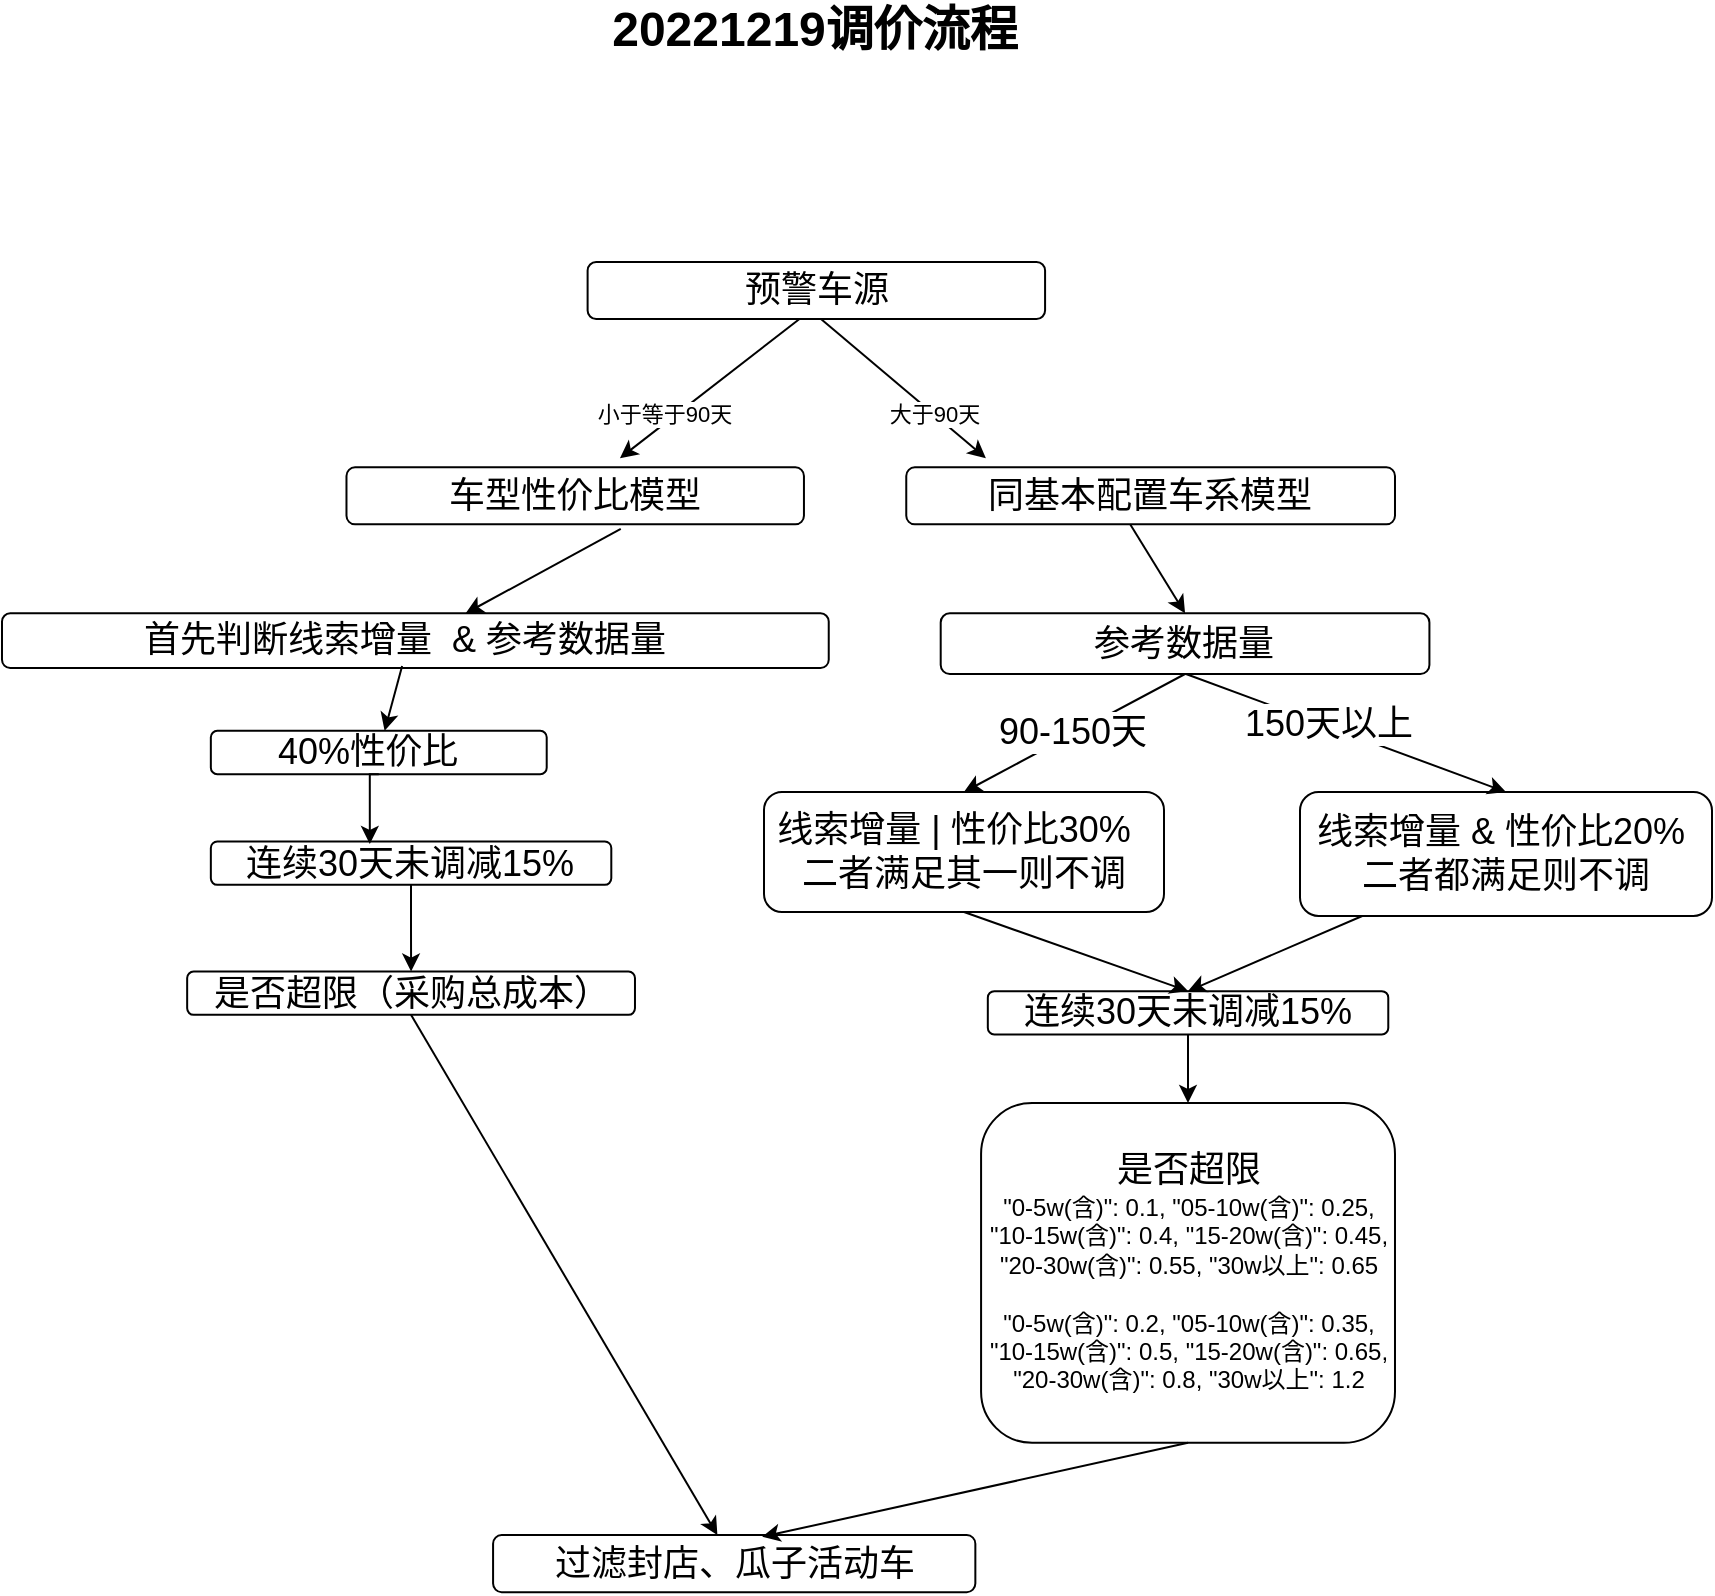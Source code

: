 <mxfile version="20.5.3" type="github">
  <diagram id="9H7ylQ0CBS7OcGbB-OY6" name="第 1 页">
    <mxGraphModel dx="1046" dy="490" grid="0" gridSize="10" guides="1" tooltips="1" connect="1" arrows="1" fold="1" page="1" pageScale="1" pageWidth="3300" pageHeight="4681" math="0" shadow="0">
      <root>
        <mxCell id="0" />
        <mxCell id="1" parent="0" />
        <mxCell id="XTFeWGf_-osxXNOz8sGO-1" value="&lt;font style=&quot;font-size: 24px;&quot;&gt;&lt;b&gt;20221219调价流程&lt;/b&gt;&lt;/font&gt;" style="text;html=1;strokeColor=none;fillColor=none;align=center;verticalAlign=middle;whiteSpace=wrap;rounded=0;" parent="1" vertex="1">
          <mxGeometry x="1327" y="251" width="297" height="30" as="geometry" />
        </mxCell>
        <mxCell id="XTFeWGf_-osxXNOz8sGO-26" value="" style="endArrow=classic;html=1;rounded=0;" parent="1" edge="1">
          <mxGeometry width="50" height="50" relative="1" as="geometry">
            <mxPoint x="1467.733" y="410.513" as="sourcePoint" />
            <mxPoint x="1377.954" y="480.101" as="targetPoint" />
          </mxGeometry>
        </mxCell>
        <mxCell id="XTFeWGf_-osxXNOz8sGO-27" value="小于等于90天" style="edgeLabel;html=1;align=center;verticalAlign=middle;resizable=0;points=[];" parent="XTFeWGf_-osxXNOz8sGO-26" vertex="1" connectable="0">
          <mxGeometry x="0.441" y="-5" relative="1" as="geometry">
            <mxPoint y="1" as="offset" />
          </mxGeometry>
        </mxCell>
        <mxCell id="XTFeWGf_-osxXNOz8sGO-28" value="&lt;font style=&quot;font-size: 18px;&quot;&gt;预警车源&lt;/font&gt;" style="rounded=1;whiteSpace=wrap;html=1;" parent="1" vertex="1">
          <mxGeometry x="1361.807" y="382" width="228.734" height="28.518" as="geometry" />
        </mxCell>
        <mxCell id="XTFeWGf_-osxXNOz8sGO-29" value="" style="endArrow=classic;html=1;rounded=0;" parent="1" edge="1">
          <mxGeometry width="50" height="50" relative="1" as="geometry">
            <mxPoint x="1478.498" y="410.513" as="sourcePoint" />
            <mxPoint x="1560.958" y="480.101" as="targetPoint" />
          </mxGeometry>
        </mxCell>
        <mxCell id="XTFeWGf_-osxXNOz8sGO-30" value="大于90天" style="edgeLabel;html=1;align=center;verticalAlign=middle;resizable=0;points=[];" parent="XTFeWGf_-osxXNOz8sGO-29" vertex="1" connectable="0">
          <mxGeometry x="0.441" y="-5" relative="1" as="geometry">
            <mxPoint y="-7" as="offset" />
          </mxGeometry>
        </mxCell>
        <mxCell id="XTFeWGf_-osxXNOz8sGO-31" value="&lt;font style=&quot;font-size: 18px;&quot;&gt;车型性价比模型&lt;/font&gt;" style="rounded=1;whiteSpace=wrap;html=1;" parent="1" vertex="1">
          <mxGeometry x="1241.239" y="484.664" width="228.734" height="28.518" as="geometry" />
        </mxCell>
        <mxCell id="XTFeWGf_-osxXNOz8sGO-32" value="&lt;font style=&quot;font-size: 18px;&quot;&gt;同基本配置车系模型&lt;/font&gt;" style="rounded=1;whiteSpace=wrap;html=1;" parent="1" vertex="1">
          <mxGeometry x="1521.128" y="484.664" width="244.364" height="28.518" as="geometry" />
        </mxCell>
        <mxCell id="XTFeWGf_-osxXNOz8sGO-33" value="" style="endArrow=classic;html=1;rounded=0;" parent="1" target="XTFeWGf_-osxXNOz8sGO-36" edge="1">
          <mxGeometry width="50" height="50" relative="1" as="geometry">
            <mxPoint x="1378.384" y="515.459" as="sourcePoint" />
            <mxPoint x="1435.008" y="589.61" as="targetPoint" />
          </mxGeometry>
        </mxCell>
        <mxCell id="XTFeWGf_-osxXNOz8sGO-34" value="" style="endArrow=classic;html=1;rounded=0;entryX=0.5;entryY=0;entryDx=0;entryDy=0;" parent="1" target="XTFeWGf_-osxXNOz8sGO-35" edge="1">
          <mxGeometry width="50" height="50" relative="1" as="geometry">
            <mxPoint x="1633.083" y="513.177" as="sourcePoint" />
            <mxPoint x="1515.745" y="587.328" as="targetPoint" />
          </mxGeometry>
        </mxCell>
        <mxCell id="XTFeWGf_-osxXNOz8sGO-35" value="&lt;font style=&quot;font-size: 18px;&quot;&gt;参考数据量&lt;/font&gt;" style="rounded=1;whiteSpace=wrap;html=1;" parent="1" vertex="1">
          <mxGeometry x="1538.35" y="557.67" width="244.36" height="30.33" as="geometry" />
        </mxCell>
        <mxCell id="XTFeWGf_-osxXNOz8sGO-36" value="&lt;font style=&quot;font-size: 18px;&quot;&gt;首先判断线索增量&amp;nbsp; &amp;amp;&amp;nbsp;&lt;/font&gt;&lt;span style=&quot;font-size: 18px;&quot;&gt;参考数据量&amp;nbsp;&amp;nbsp;&lt;/span&gt;" style="rounded=1;whiteSpace=wrap;html=1;" parent="1" vertex="1">
          <mxGeometry x="1069" y="557.67" width="413.37" height="27.33" as="geometry" />
        </mxCell>
        <mxCell id="XTFeWGf_-osxXNOz8sGO-37" value="&lt;span style=&quot;font-size: 18px;&quot;&gt;40%性价比&amp;nbsp;&amp;nbsp;&lt;/span&gt;" style="rounded=1;whiteSpace=wrap;html=1;" parent="1" vertex="1">
          <mxGeometry x="1173.42" y="616.417" width="167.933" height="21.674" as="geometry" />
        </mxCell>
        <mxCell id="XTFeWGf_-osxXNOz8sGO-39" value="&lt;span style=&quot;font-size: 18px;&quot;&gt;连续30天未调减15%&lt;/span&gt;" style="rounded=1;whiteSpace=wrap;html=1;" parent="1" vertex="1">
          <mxGeometry x="1173.42" y="671.741" width="200.228" height="21.674" as="geometry" />
        </mxCell>
        <mxCell id="XTFeWGf_-osxXNOz8sGO-41" value="&lt;span style=&quot;font-size: 18px;&quot;&gt;连续30天未调减15%&lt;/span&gt;" style="rounded=1;whiteSpace=wrap;html=1;" parent="1" vertex="1">
          <mxGeometry x="1561.91" y="746.564" width="200.228" height="21.674" as="geometry" />
        </mxCell>
        <mxCell id="XTFeWGf_-osxXNOz8sGO-43" value="&lt;span style=&quot;font-size: 18px;&quot;&gt;是否超限（采购总成本）&lt;/span&gt;" style="rounded=1;whiteSpace=wrap;html=1;" parent="1" vertex="1">
          <mxGeometry x="1161.579" y="736.762" width="223.911" height="21.674" as="geometry" />
        </mxCell>
        <mxCell id="XTFeWGf_-osxXNOz8sGO-44" value="" style="edgeStyle=orthogonalEdgeStyle;rounded=0;orthogonalLoop=1;jettySize=auto;html=1;fontSize=18;" parent="1" source="XTFeWGf_-osxXNOz8sGO-39" target="XTFeWGf_-osxXNOz8sGO-43" edge="1">
          <mxGeometry relative="1" as="geometry" />
        </mxCell>
        <mxCell id="XTFeWGf_-osxXNOz8sGO-45" value="&lt;span style=&quot;font-size: 18px;&quot;&gt;是否超限&lt;/span&gt;&lt;br&gt;&lt;font style=&quot;font-size: 12px;&quot;&gt;&quot;0-5w(含)&quot;: 0.1, &quot;05-10w(含)&quot;: 0.25, &quot;10-15w(含)&quot;: 0.4, &quot;15-20w(含)&quot;: 0.45, &quot;20-30w(含)&quot;: 0.55, &quot;30w以上&quot;: 0.65&lt;/font&gt;&lt;br&gt;&lt;br&gt;&quot;0-5w(含)&quot;: 0.2, &quot;05-10w(含)&quot;: 0.35, &quot;10-15w(含)&quot;: 0.5, &quot;15-20w(含)&quot;: 0.65, &quot;20-30w(含)&quot;: 0.8, &quot;30w以上&quot;: 1.2" style="rounded=1;whiteSpace=wrap;html=1;" parent="1" vertex="1">
          <mxGeometry x="1558.541" y="802.459" width="206.956" height="169.966" as="geometry" />
        </mxCell>
        <mxCell id="XTFeWGf_-osxXNOz8sGO-46" value="" style="edgeStyle=orthogonalEdgeStyle;rounded=0;orthogonalLoop=1;jettySize=auto;html=1;fontSize=18;" parent="1" source="XTFeWGf_-osxXNOz8sGO-41" target="XTFeWGf_-osxXNOz8sGO-45" edge="1">
          <mxGeometry relative="1" as="geometry" />
        </mxCell>
        <mxCell id="XTFeWGf_-osxXNOz8sGO-47" value="&lt;span style=&quot;font-size: 18px;&quot;&gt;过滤封店、瓜子活动车&lt;/span&gt;" style="rounded=1;whiteSpace=wrap;html=1;" parent="1" vertex="1">
          <mxGeometry x="1314.541" y="1018.562" width="241.135" height="28.518" as="geometry" />
        </mxCell>
        <mxCell id="XTFeWGf_-osxXNOz8sGO-48" value="" style="endArrow=classic;html=1;rounded=0;exitX=0.5;exitY=1;exitDx=0;exitDy=0;" parent="1" source="XTFeWGf_-osxXNOz8sGO-43" target="XTFeWGf_-osxXNOz8sGO-47" edge="1">
          <mxGeometry width="50" height="50" relative="1" as="geometry">
            <mxPoint x="1254.074" y="716.995" as="sourcePoint" />
            <mxPoint x="1423.084" y="959.967" as="targetPoint" />
          </mxGeometry>
        </mxCell>
        <mxCell id="XTFeWGf_-osxXNOz8sGO-49" value="" style="endArrow=classic;html=1;rounded=0;entryX=0.558;entryY=0.03;entryDx=0;entryDy=0;entryPerimeter=0;exitX=0.5;exitY=1;exitDx=0;exitDy=0;" parent="1" target="XTFeWGf_-osxXNOz8sGO-47" edge="1" source="XTFeWGf_-osxXNOz8sGO-45">
          <mxGeometry width="50" height="50" relative="1" as="geometry">
            <mxPoint x="1636.563" y="860.72" as="sourcePoint" />
            <mxPoint x="1559.797" y="902.931" as="targetPoint" />
          </mxGeometry>
        </mxCell>
        <mxCell id="AEneihulK7k6ly92K3hE-4" value="&lt;span style=&quot;font-size: 18px;&quot;&gt;线索增量 | 性价比30%&amp;nbsp;&amp;nbsp;&lt;br&gt;二者满足其一则不调&lt;br&gt;&lt;/span&gt;" style="whiteSpace=wrap;html=1;rounded=1;" vertex="1" parent="1">
          <mxGeometry x="1450" y="647" width="200" height="60" as="geometry" />
        </mxCell>
        <mxCell id="AEneihulK7k6ly92K3hE-5" value="&lt;font style=&quot;font-size: 18px;&quot;&gt;线索增量 &amp;amp; 性价比20%&amp;nbsp;&lt;br&gt;二者都满足则不调&lt;br&gt;&lt;/font&gt;" style="whiteSpace=wrap;html=1;rounded=1;" vertex="1" parent="1">
          <mxGeometry x="1718" y="647" width="206" height="62" as="geometry" />
        </mxCell>
        <mxCell id="AEneihulK7k6ly92K3hE-6" value="" style="endArrow=classic;html=1;rounded=0;exitX=0.5;exitY=1;exitDx=0;exitDy=0;entryX=0.5;entryY=0;entryDx=0;entryDy=0;" edge="1" parent="1" source="XTFeWGf_-osxXNOz8sGO-35" target="AEneihulK7k6ly92K3hE-4">
          <mxGeometry width="50" height="50" relative="1" as="geometry">
            <mxPoint x="1664.913" y="605.703" as="sourcePoint" />
            <mxPoint x="1575.134" y="675.291" as="targetPoint" />
          </mxGeometry>
        </mxCell>
        <mxCell id="AEneihulK7k6ly92K3hE-10" value="90-150天" style="edgeLabel;html=1;align=center;verticalAlign=middle;resizable=0;points=[];fontSize=18;" vertex="1" connectable="0" parent="AEneihulK7k6ly92K3hE-6">
          <mxGeometry x="0.341" y="-2" relative="1" as="geometry">
            <mxPoint x="18" y="-9" as="offset" />
          </mxGeometry>
        </mxCell>
        <mxCell id="AEneihulK7k6ly92K3hE-8" value="" style="endArrow=classic;html=1;rounded=0;entryX=0.5;entryY=0;entryDx=0;entryDy=0;" edge="1" parent="1" target="AEneihulK7k6ly92K3hE-5">
          <mxGeometry width="50" height="50" relative="1" as="geometry">
            <mxPoint x="1661" y="588" as="sourcePoint" />
            <mxPoint x="1573.765" y="632" as="targetPoint" />
          </mxGeometry>
        </mxCell>
        <mxCell id="AEneihulK7k6ly92K3hE-11" value="150天以上" style="edgeLabel;html=1;align=center;verticalAlign=middle;resizable=0;points=[];fontSize=18;" vertex="1" connectable="0" parent="AEneihulK7k6ly92K3hE-8">
          <mxGeometry x="-0.229" y="2" relative="1" as="geometry">
            <mxPoint x="9" y="4" as="offset" />
          </mxGeometry>
        </mxCell>
        <mxCell id="AEneihulK7k6ly92K3hE-14" value="" style="endArrow=classic;html=1;rounded=0;exitX=0.5;exitY=1;exitDx=0;exitDy=0;entryX=0.5;entryY=0;entryDx=0;entryDy=0;" edge="1" parent="1" source="AEneihulK7k6ly92K3hE-4" target="XTFeWGf_-osxXNOz8sGO-41">
          <mxGeometry width="50" height="50" relative="1" as="geometry">
            <mxPoint x="1512.573" y="751.997" as="sourcePoint" />
            <mxPoint x="1808.49" y="770.82" as="targetPoint" />
          </mxGeometry>
        </mxCell>
        <mxCell id="AEneihulK7k6ly92K3hE-15" value="" style="endArrow=classic;html=1;rounded=0;entryX=0.5;entryY=0;entryDx=0;entryDy=0;" edge="1" parent="1" source="AEneihulK7k6ly92K3hE-5" target="XTFeWGf_-osxXNOz8sGO-41">
          <mxGeometry width="50" height="50" relative="1" as="geometry">
            <mxPoint x="1819" y="707" as="sourcePoint" />
            <mxPoint x="1958.484" y="788.004" as="targetPoint" />
          </mxGeometry>
        </mxCell>
        <mxCell id="AEneihulK7k6ly92K3hE-16" value="" style="edgeStyle=orthogonalEdgeStyle;rounded=0;orthogonalLoop=1;jettySize=auto;html=1;fontSize=18;exitX=0.5;exitY=1;exitDx=0;exitDy=0;entryX=0.397;entryY=0.058;entryDx=0;entryDy=0;entryPerimeter=0;" edge="1" parent="1" source="XTFeWGf_-osxXNOz8sGO-37" target="XTFeWGf_-osxXNOz8sGO-39">
          <mxGeometry relative="1" as="geometry">
            <mxPoint x="1283.5" y="703.415" as="sourcePoint" />
            <mxPoint x="1283.5" y="746.762" as="targetPoint" />
          </mxGeometry>
        </mxCell>
        <mxCell id="AEneihulK7k6ly92K3hE-18" value="" style="endArrow=classic;html=1;rounded=0;fontSize=18;exitX=0.484;exitY=0.963;exitDx=0;exitDy=0;exitPerimeter=0;" edge="1" parent="1" source="XTFeWGf_-osxXNOz8sGO-36" target="XTFeWGf_-osxXNOz8sGO-37">
          <mxGeometry width="50" height="50" relative="1" as="geometry">
            <mxPoint x="1459" y="555" as="sourcePoint" />
            <mxPoint x="1509" y="505" as="targetPoint" />
          </mxGeometry>
        </mxCell>
      </root>
    </mxGraphModel>
  </diagram>
</mxfile>
